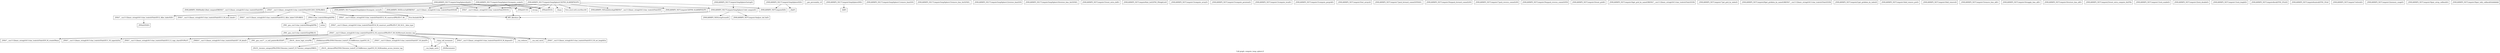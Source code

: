 digraph "Call graph: compute_temp_sphere.ll" {
	label="Call graph: compute_temp_sphere.ll";

	Node0x563ca6f702c0 [shape=record,label="{_ZN9LAMMPS_NS17ComputeTempSphereC2EPNS_6LAMMPSEiPPc}"];
	Node0x563ca6f702c0 -> Node0x563ca6f2a640;
	Node0x563ca6f702c0 -> Node0x563ca6fc9d70;
	Node0x563ca6f702c0 -> Node0x563ca6fcb750;
	Node0x563ca6f702c0 -> Node0x563ca6fcd160;
	Node0x563ca6f702c0 -> Node0x563ca6f29e10;
	Node0x563ca6f702c0 -> Node0x563ca6f76ac0;
	Node0x563ca6f702c0 -> Node0x563ca6f2cc10;
	Node0x563ca6f702c0 -> Node0x563ca6fcd400;
	Node0x563ca6f702c0 -> Node0x563ca6f4bf70;
	Node0x563ca6f702c0 -> Node0x563ca6f29f30;
	Node0x563ca6f702c0 -> Node0x563ca6f2dda0;
	Node0x563ca6f2a640 [shape=record,label="{_ZN9LAMMPS_NS7ComputeC2EPNS_6LAMMPSEiPPc}"];
	Node0x563ca6f76ac0 [shape=record,label="{_ZN9LAMMPS_NS5Error3allERKNSt7__cxx1112basic_stringIcSt11char_traitsIcESaIcEEEiS8_}"];
	Node0x563ca6fc9d70 [shape=record,label="{_ZNSaIcEC1Ev}"];
	Node0x563ca6fcb750 [shape=record,label="{_ZNSt7__cxx1112basic_stringIcSt11char_traitsIcESaIcEEC2IS3_EEPKcRKS3_}"];
	Node0x563ca6fcb750 -> Node0x563ca6f2aaa0;
	Node0x563ca6fcb750 -> Node0x563ca6f88510;
	Node0x563ca6fcb750 -> Node0x563ca6f701b0;
	Node0x563ca6fcb750 -> Node0x563ca6fb16c0;
	Node0x563ca6fcb750 -> Node0x563ca6f91620;
	Node0x563ca6f80ca0 [shape=record,label="{_ZN9LAMMPS_NS17ComputeTempSphere11dof_computeEv}"];
	Node0x563ca6f80ca0 -> Node0x563ca6f4ec00;
	Node0x563ca6f80ca0 -> Node0x563ca6f37b50;
	Node0x563ca6f80ca0 -> Node0x563ca6f3c400;
	Node0x563ca6f80ca0 -> Node0x563ca6f3d720;
	Node0x563ca6f70ac0 [shape=record,label="{__gxx_personality_v0}"];
	Node0x563ca6f2cc10 [shape=record,label="{_ZNSt7__cxx1112basic_stringIcSt11char_traitsIcESaIcEED1Ev}"];
	Node0x563ca6f29e10 [shape=record,label="{_ZNSaIcED1Ev}"];
	Node0x563ca6f29f30 [shape=record,label="{strcmp}"];
	Node0x563ca6f2dda0 [shape=record,label="{_ZN9LAMMPS_NS5utils6strdupERKNSt7__cxx1112basic_stringIcSt11char_traitsIcESaIcEEE}"];
	Node0x563ca6f4bf70 [shape=record,label="{llvm.umul.with.overflow.i64}"];
	Node0x563ca6fcd400 [shape=record,label="{_Znam}"];
	Node0x563ca6fcd160 [shape=record,label="{_ZN9LAMMPS_NS7ComputeD2Ev}"];
	Node0x563ca6fdaa80 [shape=record,label="{_ZN9LAMMPS_NS17ComputeTempSphereD2Ev}"];
	Node0x563ca6fdaa80 -> Node0x563ca6fdab00;
	Node0x563ca6fdaa80 -> Node0x563ca6fcd160;
	Node0x563ca6fdab00 [shape=record,label="{_ZdaPv}"];
	Node0x563ca6fdabb0 [shape=record,label="{_ZN9LAMMPS_NS17ComputeTempSphereD0Ev}"];
	Node0x563ca6fdabb0 -> Node0x563ca6fdac60;
	Node0x563ca6fdac60 [shape=record,label="{_ZdlPv}"];
	Node0x563ca6f2d8c0 [shape=record,label="{_ZN9LAMMPS_NS17ComputeTempSphere4initEv}"];
	Node0x563ca6f2d8c0 -> Node0x563ca6fc9d70;
	Node0x563ca6f2d8c0 -> Node0x563ca6fcb750;
	Node0x563ca6f2d8c0 -> Node0x563ca6f2a5b0;
	Node0x563ca6f2d8c0 -> Node0x563ca6f2cc10;
	Node0x563ca6f2d8c0 -> Node0x563ca6f29e10;
	Node0x563ca6f2d8c0 -> Node0x563ca6f29f30;
	Node0x563ca6f2d8c0 -> Node0x563ca6f76ac0;
	Node0x563ca6f2a5b0 [shape=record,label="{_ZN9LAMMPS_NS6Modify12find_computeERKNSt7__cxx1112basic_stringIcSt11char_traitsIcESaIcEEE}"];
	Node0x563ca6f88090 [shape=record,label="{_ZN9LAMMPS_NS17ComputeTempSphere5setupEv}"];
	Node0x563ca6f88090 -> Node0x563ca6f80ca0;
	Node0x563ca6f4ec00 [shape=record,label="{_ZN9LAMMPS_NS7Compute14adjust_dof_fixEv}"];
	Node0x563ca6f37b50 [shape=record,label="{_ZN9LAMMPS_NS5Group5countEi}"];
	Node0x563ca6f3c400 [shape=record,label="{MPI_Allreduce}"];
	Node0x563ca6f3d720 [shape=record,label="{llvm.fmuladd.f64}"];
	Node0x563ca6fa5e40 [shape=record,label="{_ZNSt7__cxx1112basic_stringIcSt11char_traitsIcESaIcEE9_M_createERmm}"];
	Node0x563ca6f31a20 [shape=record,label="{_ZNSt7__cxx1112basic_stringIcSt11char_traitsIcESaIcEE11_M_capacityEm}"];
	Node0x563ca6fab150 [shape=record,label="{_ZNSt7__cxx1112basic_stringIcSt11char_traitsIcESaIcEE13_S_copy_charsEPcPKcS7_}"];
	Node0x563ca6fa91b0 [shape=record,label="{_ZNKSt7__cxx1112basic_stringIcSt11char_traitsIcESaIcEE7_M_dataEv}"];
	Node0x563ca6f3fb10 [shape=record,label="{_ZN9LAMMPS_NS17ComputeTempSphere14compute_scalarEv}"];
	Node0x563ca6f3fb10 -> Node0x563ca6f29e10;
	Node0x563ca6f3fb10 -> Node0x563ca6f3d720;
	Node0x563ca6f3fb10 -> Node0x563ca6f2cc10;
	Node0x563ca6f3fb10 -> Node0x563ca6f76ac0;
	Node0x563ca6f3fb10 -> Node0x563ca6fcb750;
	Node0x563ca6f3fb10 -> Node0x563ca6fc9d70;
	Node0x563ca6f3fb10 -> Node0x563ca6f80ca0;
	Node0x563ca6f3fb10 -> Node0x563ca6f3c400;
	Node0x563ca6f40b70 [shape=record,label="{_ZN9LAMMPS_NS17ComputeTempSphere14compute_vectorEv}"];
	Node0x563ca6f40b70 -> Node0x563ca6f3c400;
	Node0x563ca6f40b70 -> Node0x563ca6f3d720;
	Node0x563ca6f419f0 [shape=record,label="{_ZN9LAMMPS_NS17ComputeTempSphere11remove_biasEiPd}"];
	Node0x563ca6f42740 [shape=record,label="{_ZN9LAMMPS_NS17ComputeTempSphere15remove_bias_thrEiPdS1_}"];
	Node0x563ca6f45810 [shape=record,label="{_ZN9LAMMPS_NS17ComputeTempSphere12restore_biasEiPd}"];
	Node0x563ca6f46a60 [shape=record,label="{_ZN9LAMMPS_NS17ComputeTempSphere16restore_bias_thrEiPdS1_}"];
	Node0x563ca6f487e0 [shape=record,label="{_ZN9LAMMPS_NS7Compute15reset_extra_dofEv}"];
	Node0x563ca6f49a30 [shape=record,label="{_ZN9LAMMPS_NS7Compute9init_listEiPNS_9NeighListE}"];
	Node0x563ca6f4aae0 [shape=record,label="{_ZN9LAMMPS_NS7Compute13compute_arrayEv}"];
	Node0x563ca6f4b8a0 [shape=record,label="{_ZN9LAMMPS_NS7Compute15compute_peratomEv}"];
	Node0x563ca6f4e700 [shape=record,label="{_ZN9LAMMPS_NS7Compute13compute_localEv}"];
	Node0x563ca6f53580 [shape=record,label="{_ZN9LAMMPS_NS7Compute15compute_pergridEv}"];
	Node0x563ca6f72a00 [shape=record,label="{_ZN9LAMMPS_NS7Compute10set_arraysEi}"];
	Node0x563ca6f52360 [shape=record,label="{_ZN9LAMMPS_NS7Compute17pack_forward_commEiPiPdiS1_}"];
	Node0x563ca6f54220 [shape=record,label="{_ZN9LAMMPS_NS7Compute19unpack_forward_commEiiPd}"];
	Node0x563ca6f3d630 [shape=record,label="{_ZN9LAMMPS_NS7Compute17pack_reverse_commEiiPd}"];
	Node0x563ca6f54fb0 [shape=record,label="{_ZN9LAMMPS_NS7Compute19unpack_reverse_commEiPiPd}"];
	Node0x563ca6f56010 [shape=record,label="{_ZN9LAMMPS_NS7Compute10reset_gridEv}"];
	Node0x563ca6f56980 [shape=record,label="{_ZN9LAMMPS_NS7Compute16get_grid_by_nameERKNSt7__cxx1112basic_stringIcSt11char_traitsIcESaIcEEERi}"];
	Node0x563ca6f587c0 [shape=record,label="{_ZN9LAMMPS_NS7Compute17get_grid_by_indexEi}"];
	Node0x563ca6f59840 [shape=record,label="{_ZN9LAMMPS_NS7Compute20get_griddata_by_nameEiRKNSt7__cxx1112basic_stringIcSt11char_traitsIcESaIcEEERi}"];
	Node0x563ca6f5a010 [shape=record,label="{_ZN9LAMMPS_NS7Compute21get_griddata_by_indexEi}"];
	Node0x563ca6f5b8f0 [shape=record,label="{_ZN9LAMMPS_NS7Compute14dof_remove_preEv}"];
	Node0x563ca6f5d790 [shape=record,label="{_ZN9LAMMPS_NS7Compute10dof_removeEi}"];
	Node0x563ca6f5e610 [shape=record,label="{_ZN9LAMMPS_NS7Compute15remove_bias_allEv}"];
	Node0x563ca6f5f8b0 [shape=record,label="{_ZN9LAMMPS_NS7Compute16reapply_bias_allEv}"];
	Node0x563ca6f847b0 [shape=record,label="{_ZN9LAMMPS_NS7Compute16restore_bias_allEv}"];
	Node0x563ca6f61fd0 [shape=record,label="{_ZN9LAMMPS_NS7Compute23reset_extra_compute_fixEPKc}"];
	Node0x563ca6f5b210 [shape=record,label="{_ZN9LAMMPS_NS7Compute11lock_enableEv}"];
	Node0x563ca6f64c30 [shape=record,label="{_ZN9LAMMPS_NS7Compute12lock_disableEv}"];
	Node0x563ca6f66ee0 [shape=record,label="{_ZN9LAMMPS_NS7Compute11lock_lengthEv}"];
	Node0x563ca6f68950 [shape=record,label="{_ZN9LAMMPS_NS7Compute4lockEPNS_3FixEll}"];
	Node0x563ca6f69360 [shape=record,label="{_ZN9LAMMPS_NS7Compute6unlockEPNS_3FixE}"];
	Node0x563ca6f705f0 [shape=record,label="{_ZN9LAMMPS_NS7Compute7refreshEv}"];
	Node0x563ca6f724c0 [shape=record,label="{_ZN9LAMMPS_NS7Compute12memory_usageEv}"];
	Node0x563ca6f74c70 [shape=record,label="{_ZN9LAMMPS_NS7Compute19pair_setup_callbackEii}"];
	Node0x563ca6f2aaa0 [shape=record,label="{_ZNSt7__cxx1112basic_stringIcSt11char_traitsIcESaIcEE13_M_local_dataEv}"];
	Node0x563ca6f88510 [shape=record,label="{_ZNSt7__cxx1112basic_stringIcSt11char_traitsIcESaIcEE12_Alloc_hiderC1EPcRKS3_}"];
	Node0x563ca6f7a820 [shape=record,label="{_ZN9LAMMPS_NS7Compute19pair_tally_callbackEiiiidddddd}"];
	Node0x563ca6fb16c0 [shape=record,label="{_ZNSt7__cxx1112basic_stringIcSt11char_traitsIcESaIcEE12_M_constructIPKcEEvT_S8_}"];
	Node0x563ca6fb16c0 -> Node0x563ca6f83ee0;
	Node0x563ca6f701b0 [shape=record,label="{_ZNSt11char_traitsIcE6lengthEPKc}"];
	Node0x563ca6f701b0 -> Node0x563ca6f85b60;
	Node0x563ca6f701b0 -> Node0x563ca6f92350;
	Node0x563ca6f91620 [shape=record,label="{_ZNSt7__cxx1112basic_stringIcSt11char_traitsIcESaIcEE12_Alloc_hiderD2Ev}"];
	Node0x563ca6f91620 -> Node0x563ca6f92a60;
	Node0x563ca6f83ee0 [shape=record,label="{_ZNSt7__cxx1112basic_stringIcSt11char_traitsIcESaIcEE16_M_construct_auxIPKcEEvT_S8_St12__false_type}"];
	Node0x563ca6f83ee0 -> Node0x563ca6f97170;
	Node0x563ca6f97170 [shape=record,label="{_ZNSt7__cxx1112basic_stringIcSt11char_traitsIcESaIcEE12_M_constructIPKcEEvT_S8_St20forward_iterator_tag}"];
	Node0x563ca6f97170 -> Node0x563ca6f9f000;
	Node0x563ca6f97170 -> Node0x563ca6fa2a80;
	Node0x563ca6f97170 -> Node0x563ca6fa4460;
	Node0x563ca6f97170 -> Node0x563ca6fa5e40;
	Node0x563ca6f97170 -> Node0x563ca6fa7530;
	Node0x563ca6f97170 -> Node0x563ca6f31a20;
	Node0x563ca6f97170 -> Node0x563ca6fa91b0;
	Node0x563ca6f97170 -> Node0x563ca6fab150;
	Node0x563ca6f97170 -> Node0x563ca6facb30;
	Node0x563ca6f97170 -> Node0x563ca6fae510;
	Node0x563ca6f97170 -> Node0x563ca6faffb0;
	Node0x563ca6f97170 -> Node0x563ca6f31eb0;
	Node0x563ca6f97170 -> Node0x563ca6fb33b0;
	Node0x563ca6f97170 -> Node0x563ca6fb5090;
	Node0x563ca6f9f000 [shape=record,label="{_ZN9__gnu_cxx17__is_null_pointerIKcEEbPT_}"];
	Node0x563ca6fa2a80 [shape=record,label="{_ZSt19__throw_logic_errorPKc}"];
	Node0x563ca6fa4460 [shape=record,label="{_ZSt8distanceIPKcENSt15iterator_traitsIT_E15difference_typeES3_S3_}"];
	Node0x563ca6fa4460 -> Node0x563ca6fb6260;
	Node0x563ca6fa4460 -> Node0x563ca6fb8350;
	Node0x563ca6fa7530 [shape=record,label="{_ZNSt7__cxx1112basic_stringIcSt11char_traitsIcESaIcEE7_M_dataEPc}"];
	Node0x563ca6facb30 [shape=record,label="{__cxa_begin_catch}"];
	Node0x563ca6fae510 [shape=record,label="{_ZNSt7__cxx1112basic_stringIcSt11char_traitsIcESaIcEE10_M_disposeEv}"];
	Node0x563ca6faffb0 [shape=record,label="{__cxa_rethrow}"];
	Node0x563ca6f31eb0 [shape=record,label="{__cxa_end_catch}"];
	Node0x563ca6fb5090 [shape=record,label="{__clang_call_terminate}"];
	Node0x563ca6fb5090 -> Node0x563ca6facb30;
	Node0x563ca6fb5090 -> Node0x563ca6fc1b30;
	Node0x563ca6fc1b30 [shape=record,label="{_ZSt9terminatev}"];
	Node0x563ca6fb33b0 [shape=record,label="{_ZNSt7__cxx1112basic_stringIcSt11char_traitsIcESaIcEE13_M_set_lengthEm}"];
	Node0x563ca6fb8350 [shape=record,label="{_ZSt10__distanceIPKcENSt15iterator_traitsIT_E15difference_typeES3_S3_St26random_access_iterator_tag}"];
	Node0x563ca6fb6260 [shape=record,label="{_ZSt19__iterator_categoryIPKcENSt15iterator_traitsIT_E17iterator_categoryERKS3_}"];
	Node0x563ca6f85b60 [shape=record,label="{_ZN9__gnu_cxx11char_traitsIcE6lengthEPKc}"];
	Node0x563ca6f85b60 -> Node0x563ca6fc2600;
	Node0x563ca6f92350 [shape=record,label="{strlen}"];
	Node0x563ca6fc2600 [shape=record,label="{_ZN9__gnu_cxx11char_traitsIcE2eqERKcS3_}"];
	Node0x563ca6f92a60 [shape=record,label="{_ZNSaIcED2Ev}"];
}
